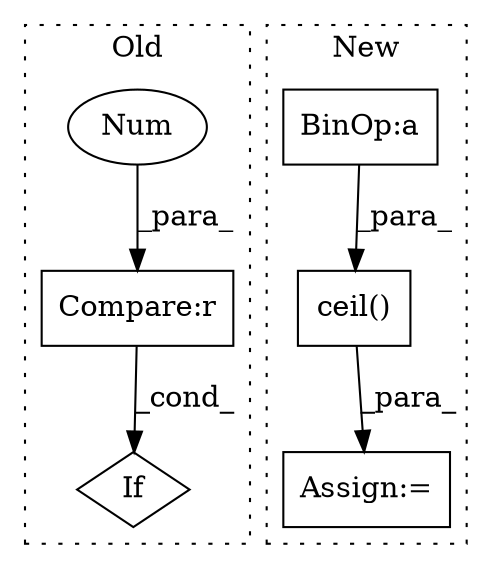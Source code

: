 digraph G {
subgraph cluster0 {
1 [label="If" a="96" s="10656" l="3" shape="diamond"];
4 [label="Compare:r" a="40" s="10659" l="26" shape="box"];
5 [label="Num" a="76" s="10684" l="1" shape="ellipse"];
label = "Old";
style="dotted";
}
subgraph cluster1 {
2 [label="ceil()" a="75" s="10029,10081" l="10,1" shape="box"];
3 [label="Assign:=" a="68" s="10026" l="3" shape="box"];
6 [label="BinOp:a" a="82" s="10053" l="3" shape="box"];
label = "New";
style="dotted";
}
2 -> 3 [label="_para_"];
4 -> 1 [label="_cond_"];
5 -> 4 [label="_para_"];
6 -> 2 [label="_para_"];
}